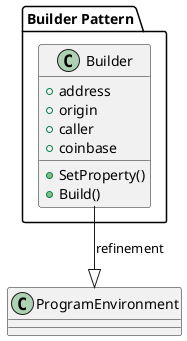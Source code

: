 @startuml PM_Model_DesignPattern_Builder
' PM: Design Pattern Builder Model

package "Builder Pattern" {
    class Builder {
        +address
        +origin
        +caller
        +coinbase
        +SetProperty()
        +Build()
    }
}

Builder --|> ProgramEnvironment : refinement

@enduml